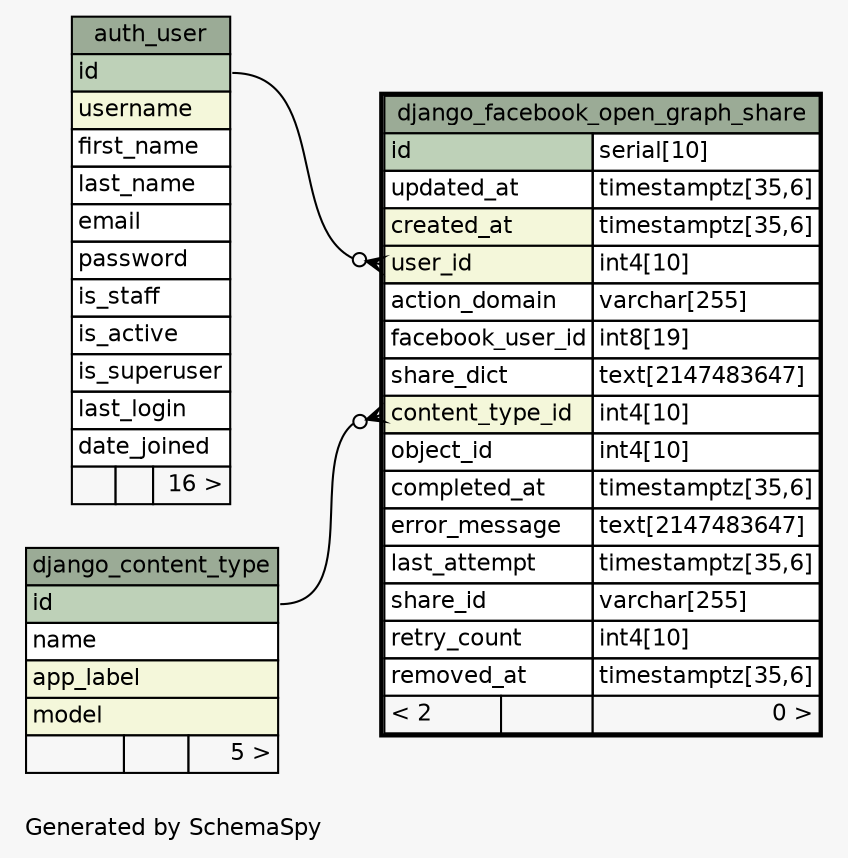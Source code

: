 // dot 2.36.0 on Linux 3.17.0-rc4-a1
// SchemaSpy rev 590
digraph "oneDegreeRelationshipsDiagram" {
  graph [
    rankdir="RL"
    bgcolor="#f7f7f7"
    label="\nGenerated by SchemaSpy"
    labeljust="l"
    nodesep="0.18"
    ranksep="0.46"
    fontname="Helvetica"
    fontsize="11"
  ];
  node [
    fontname="Helvetica"
    fontsize="11"
    shape="plaintext"
  ];
  edge [
    arrowsize="0.8"
  ];
  "django_facebook_open_graph_share":"content_type_id":w -> "django_content_type":"id":e [arrowhead=none dir=back arrowtail=crowodot];
  "django_facebook_open_graph_share":"user_id":w -> "auth_user":"id":e [arrowhead=none dir=back arrowtail=crowodot];
  "auth_user" [
    label=<
    <TABLE BORDER="0" CELLBORDER="1" CELLSPACING="0" BGCOLOR="#ffffff">
      <TR><TD COLSPAN="3" BGCOLOR="#9bab96" ALIGN="CENTER">auth_user</TD></TR>
      <TR><TD PORT="id" COLSPAN="3" BGCOLOR="#bed1b8" ALIGN="LEFT">id</TD></TR>
      <TR><TD PORT="username" COLSPAN="3" BGCOLOR="#f4f7da" ALIGN="LEFT">username</TD></TR>
      <TR><TD PORT="first_name" COLSPAN="3" ALIGN="LEFT">first_name</TD></TR>
      <TR><TD PORT="last_name" COLSPAN="3" ALIGN="LEFT">last_name</TD></TR>
      <TR><TD PORT="email" COLSPAN="3" ALIGN="LEFT">email</TD></TR>
      <TR><TD PORT="password" COLSPAN="3" ALIGN="LEFT">password</TD></TR>
      <TR><TD PORT="is_staff" COLSPAN="3" ALIGN="LEFT">is_staff</TD></TR>
      <TR><TD PORT="is_active" COLSPAN="3" ALIGN="LEFT">is_active</TD></TR>
      <TR><TD PORT="is_superuser" COLSPAN="3" ALIGN="LEFT">is_superuser</TD></TR>
      <TR><TD PORT="last_login" COLSPAN="3" ALIGN="LEFT">last_login</TD></TR>
      <TR><TD PORT="date_joined" COLSPAN="3" ALIGN="LEFT">date_joined</TD></TR>
      <TR><TD ALIGN="LEFT" BGCOLOR="#f7f7f7">  </TD><TD ALIGN="RIGHT" BGCOLOR="#f7f7f7">  </TD><TD ALIGN="RIGHT" BGCOLOR="#f7f7f7">16 &gt;</TD></TR>
    </TABLE>>
    URL="auth_user.html"
    tooltip="auth_user"
  ];
  "django_content_type" [
    label=<
    <TABLE BORDER="0" CELLBORDER="1" CELLSPACING="0" BGCOLOR="#ffffff">
      <TR><TD COLSPAN="3" BGCOLOR="#9bab96" ALIGN="CENTER">django_content_type</TD></TR>
      <TR><TD PORT="id" COLSPAN="3" BGCOLOR="#bed1b8" ALIGN="LEFT">id</TD></TR>
      <TR><TD PORT="name" COLSPAN="3" ALIGN="LEFT">name</TD></TR>
      <TR><TD PORT="app_label" COLSPAN="3" BGCOLOR="#f4f7da" ALIGN="LEFT">app_label</TD></TR>
      <TR><TD PORT="model" COLSPAN="3" BGCOLOR="#f4f7da" ALIGN="LEFT">model</TD></TR>
      <TR><TD ALIGN="LEFT" BGCOLOR="#f7f7f7">  </TD><TD ALIGN="RIGHT" BGCOLOR="#f7f7f7">  </TD><TD ALIGN="RIGHT" BGCOLOR="#f7f7f7">5 &gt;</TD></TR>
    </TABLE>>
    URL="django_content_type.html"
    tooltip="django_content_type"
  ];
  "django_facebook_open_graph_share" [
    label=<
    <TABLE BORDER="2" CELLBORDER="1" CELLSPACING="0" BGCOLOR="#ffffff">
      <TR><TD COLSPAN="3" BGCOLOR="#9bab96" ALIGN="CENTER">django_facebook_open_graph_share</TD></TR>
      <TR><TD PORT="id" COLSPAN="2" BGCOLOR="#bed1b8" ALIGN="LEFT">id</TD><TD PORT="id.type" ALIGN="LEFT">serial[10]</TD></TR>
      <TR><TD PORT="updated_at" COLSPAN="2" ALIGN="LEFT">updated_at</TD><TD PORT="updated_at.type" ALIGN="LEFT">timestamptz[35,6]</TD></TR>
      <TR><TD PORT="created_at" COLSPAN="2" BGCOLOR="#f4f7da" ALIGN="LEFT">created_at</TD><TD PORT="created_at.type" ALIGN="LEFT">timestamptz[35,6]</TD></TR>
      <TR><TD PORT="user_id" COLSPAN="2" BGCOLOR="#f4f7da" ALIGN="LEFT">user_id</TD><TD PORT="user_id.type" ALIGN="LEFT">int4[10]</TD></TR>
      <TR><TD PORT="action_domain" COLSPAN="2" ALIGN="LEFT">action_domain</TD><TD PORT="action_domain.type" ALIGN="LEFT">varchar[255]</TD></TR>
      <TR><TD PORT="facebook_user_id" COLSPAN="2" ALIGN="LEFT">facebook_user_id</TD><TD PORT="facebook_user_id.type" ALIGN="LEFT">int8[19]</TD></TR>
      <TR><TD PORT="share_dict" COLSPAN="2" ALIGN="LEFT">share_dict</TD><TD PORT="share_dict.type" ALIGN="LEFT">text[2147483647]</TD></TR>
      <TR><TD PORT="content_type_id" COLSPAN="2" BGCOLOR="#f4f7da" ALIGN="LEFT">content_type_id</TD><TD PORT="content_type_id.type" ALIGN="LEFT">int4[10]</TD></TR>
      <TR><TD PORT="object_id" COLSPAN="2" ALIGN="LEFT">object_id</TD><TD PORT="object_id.type" ALIGN="LEFT">int4[10]</TD></TR>
      <TR><TD PORT="completed_at" COLSPAN="2" ALIGN="LEFT">completed_at</TD><TD PORT="completed_at.type" ALIGN="LEFT">timestamptz[35,6]</TD></TR>
      <TR><TD PORT="error_message" COLSPAN="2" ALIGN="LEFT">error_message</TD><TD PORT="error_message.type" ALIGN="LEFT">text[2147483647]</TD></TR>
      <TR><TD PORT="last_attempt" COLSPAN="2" ALIGN="LEFT">last_attempt</TD><TD PORT="last_attempt.type" ALIGN="LEFT">timestamptz[35,6]</TD></TR>
      <TR><TD PORT="share_id" COLSPAN="2" ALIGN="LEFT">share_id</TD><TD PORT="share_id.type" ALIGN="LEFT">varchar[255]</TD></TR>
      <TR><TD PORT="retry_count" COLSPAN="2" ALIGN="LEFT">retry_count</TD><TD PORT="retry_count.type" ALIGN="LEFT">int4[10]</TD></TR>
      <TR><TD PORT="removed_at" COLSPAN="2" ALIGN="LEFT">removed_at</TD><TD PORT="removed_at.type" ALIGN="LEFT">timestamptz[35,6]</TD></TR>
      <TR><TD ALIGN="LEFT" BGCOLOR="#f7f7f7">&lt; 2</TD><TD ALIGN="RIGHT" BGCOLOR="#f7f7f7">  </TD><TD ALIGN="RIGHT" BGCOLOR="#f7f7f7">0 &gt;</TD></TR>
    </TABLE>>
    URL="django_facebook_open_graph_share.html"
    tooltip="django_facebook_open_graph_share"
  ];
}
